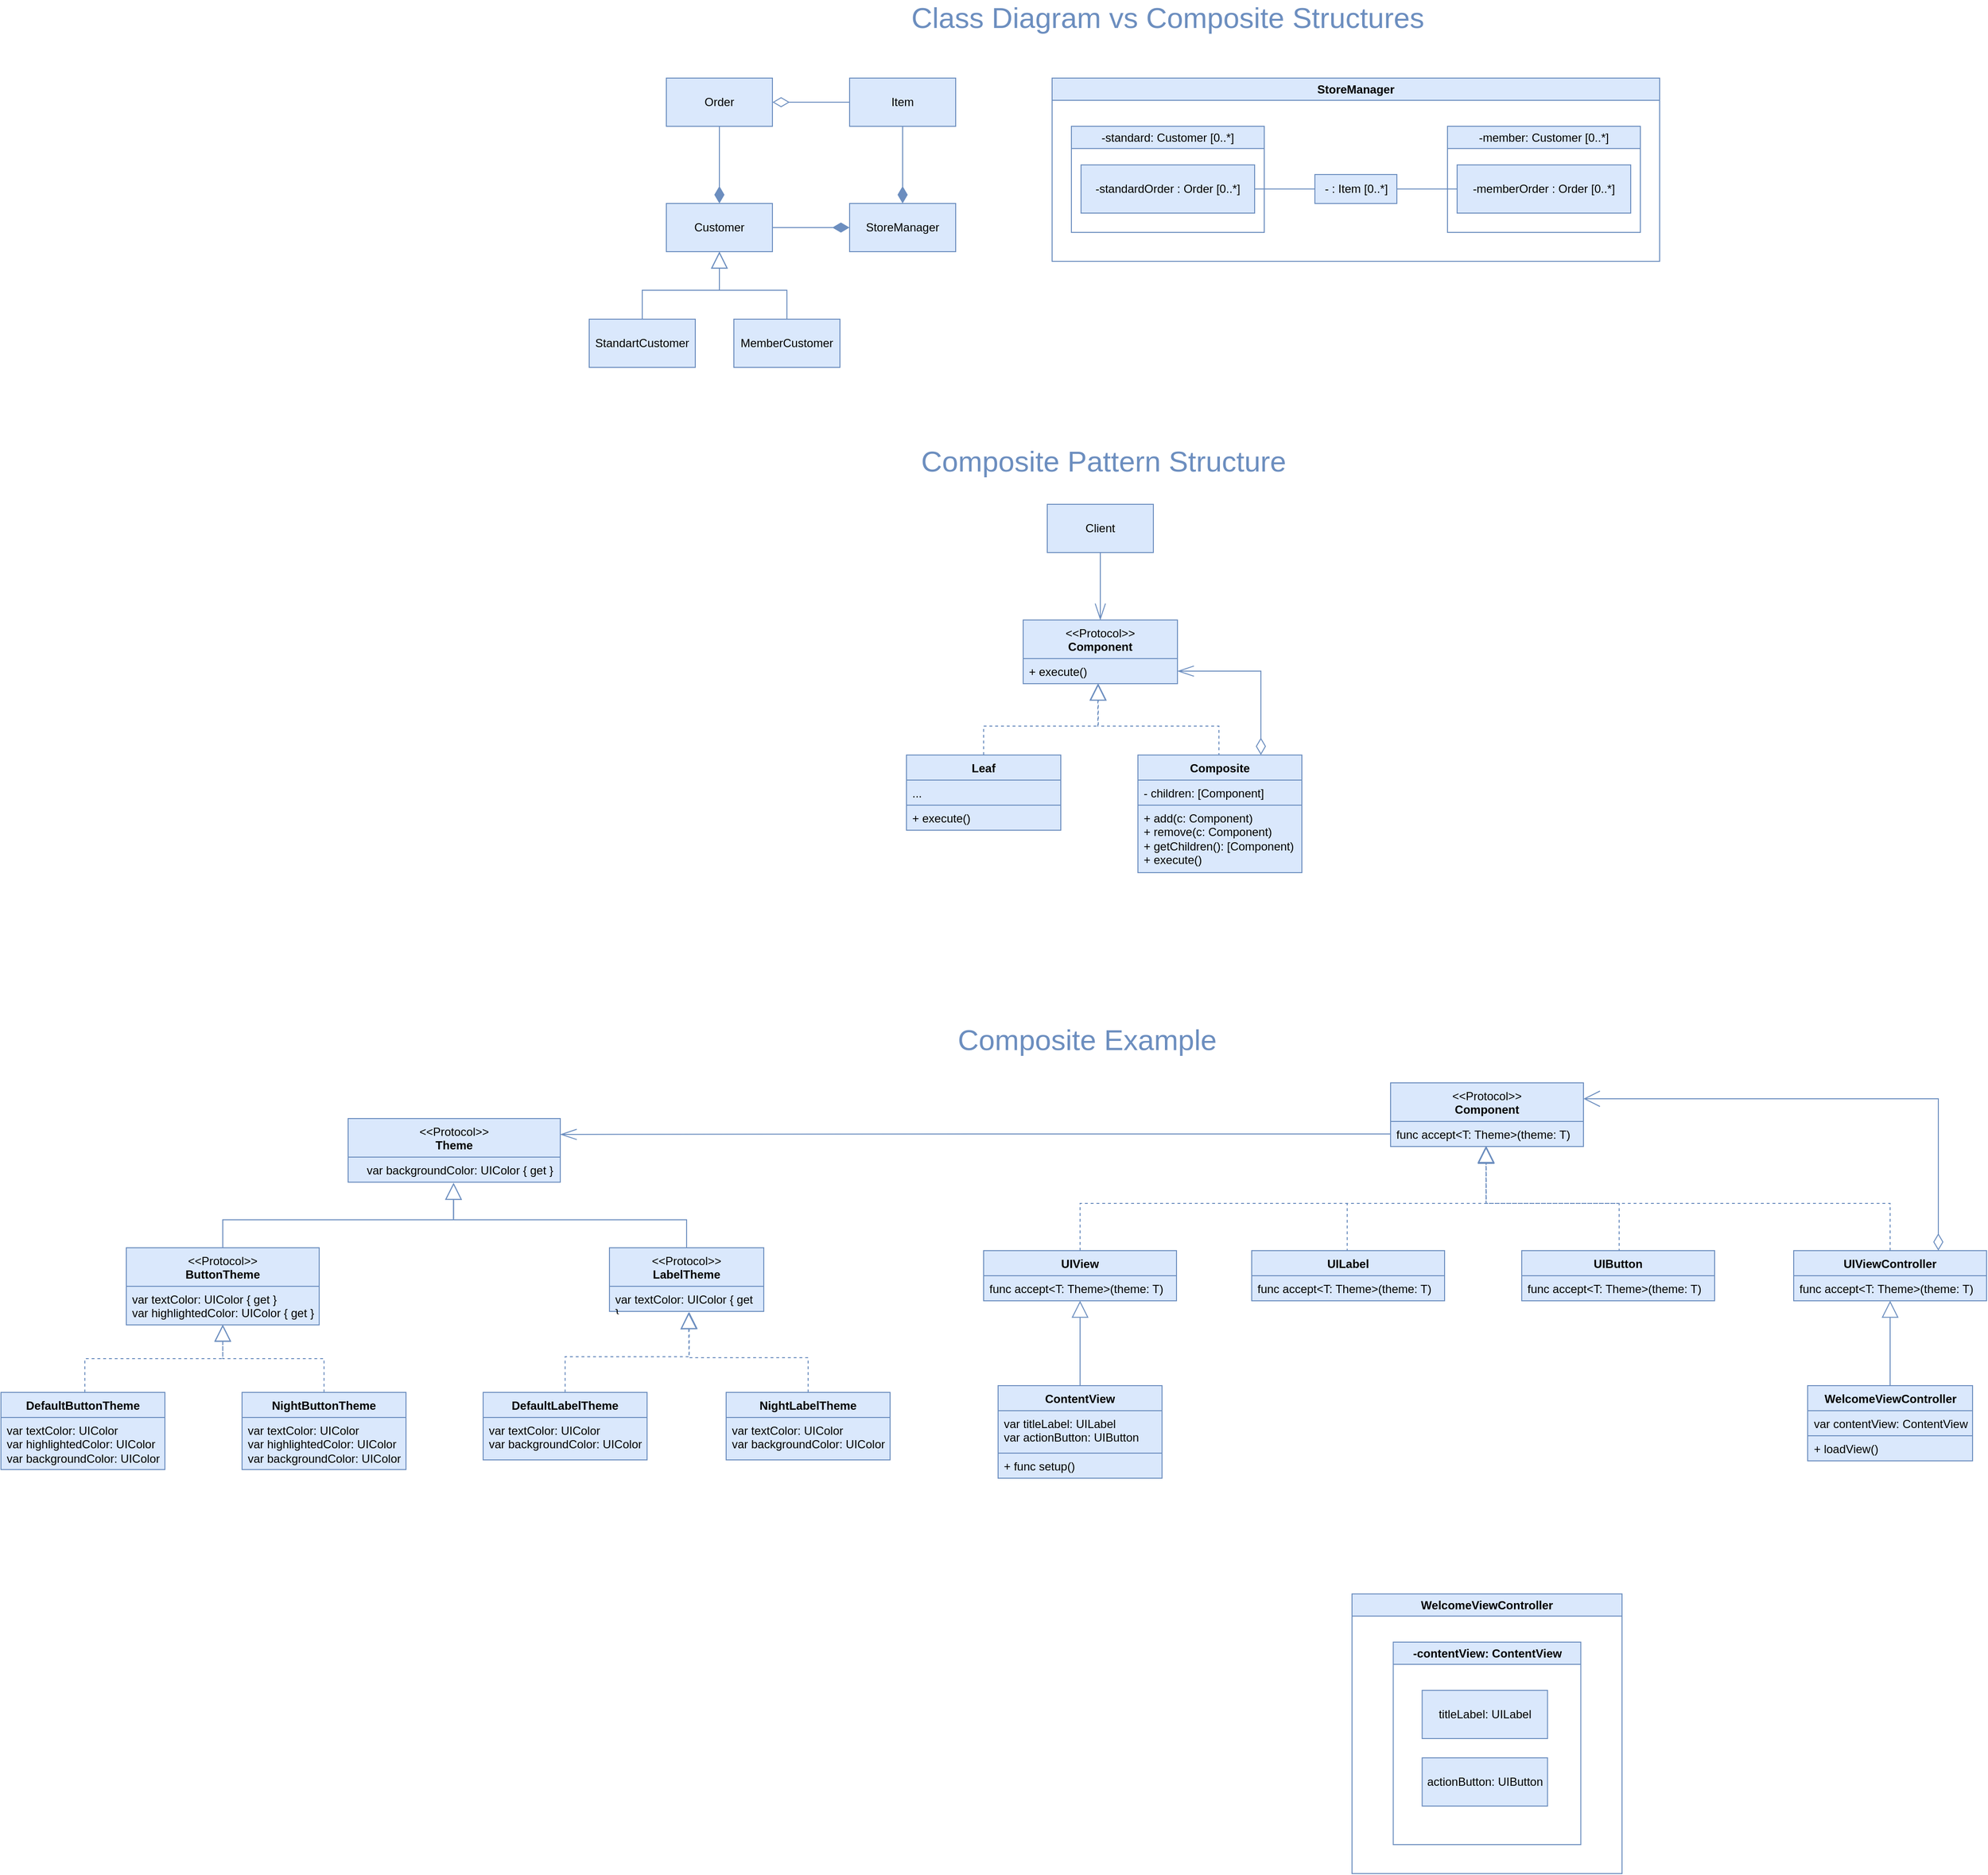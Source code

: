 <mxfile version="21.1.5" type="google">
  <diagram id="C5RBs43oDa-KdzZeNtuy" name="Page-1">
    <mxGraphModel grid="1" page="1" gridSize="10" guides="1" tooltips="1" connect="1" arrows="1" fold="1" pageScale="1" pageWidth="827" pageHeight="1169" math="0" shadow="0">
      <root>
        <mxCell id="WIyWlLk6GJQsqaUBKTNV-0" />
        <mxCell id="WIyWlLk6GJQsqaUBKTNV-1" parent="WIyWlLk6GJQsqaUBKTNV-0" />
        <mxCell id="qMRaLrNa-dL105C4I90B-3" style="edgeStyle=orthogonalEdgeStyle;rounded=0;orthogonalLoop=1;jettySize=auto;html=1;exitX=1;exitY=0.5;exitDx=0;exitDy=0;entryX=0;entryY=0.5;entryDx=0;entryDy=0;startArrow=diamondThin;startFill=0;endArrow=none;endFill=0;startSize=15;fillColor=#dae8fc;strokeColor=#6c8ebf;" edge="1" parent="WIyWlLk6GJQsqaUBKTNV-1" source="qMRaLrNa-dL105C4I90B-0" target="qMRaLrNa-dL105C4I90B-1">
          <mxGeometry relative="1" as="geometry" />
        </mxCell>
        <mxCell id="qMRaLrNa-dL105C4I90B-0" value="Order" style="html=1;whiteSpace=wrap;fillColor=#dae8fc;strokeColor=#6c8ebf;" vertex="1" parent="WIyWlLk6GJQsqaUBKTNV-1">
          <mxGeometry x="-680" y="128" width="110" height="50" as="geometry" />
        </mxCell>
        <mxCell id="qMRaLrNa-dL105C4I90B-1" value="Item" style="html=1;whiteSpace=wrap;fillColor=#dae8fc;strokeColor=#6c8ebf;" vertex="1" parent="WIyWlLk6GJQsqaUBKTNV-1">
          <mxGeometry x="-490" y="128" width="110" height="50" as="geometry" />
        </mxCell>
        <mxCell id="qMRaLrNa-dL105C4I90B-5" style="edgeStyle=orthogonalEdgeStyle;rounded=0;orthogonalLoop=1;jettySize=auto;html=1;exitX=0.5;exitY=0;exitDx=0;exitDy=0;entryX=0.5;entryY=1;entryDx=0;entryDy=0;endArrow=none;endFill=0;startArrow=diamondThin;startFill=1;startSize=15;fillColor=#dae8fc;strokeColor=#6c8ebf;" edge="1" parent="WIyWlLk6GJQsqaUBKTNV-1" source="qMRaLrNa-dL105C4I90B-4" target="qMRaLrNa-dL105C4I90B-0">
          <mxGeometry relative="1" as="geometry" />
        </mxCell>
        <mxCell id="qMRaLrNa-dL105C4I90B-4" value="Customer" style="html=1;whiteSpace=wrap;fillColor=#dae8fc;strokeColor=#6c8ebf;" vertex="1" parent="WIyWlLk6GJQsqaUBKTNV-1">
          <mxGeometry x="-680" y="258" width="110" height="50" as="geometry" />
        </mxCell>
        <mxCell id="qMRaLrNa-dL105C4I90B-8" style="edgeStyle=orthogonalEdgeStyle;rounded=0;orthogonalLoop=1;jettySize=auto;html=1;exitX=0.5;exitY=0;exitDx=0;exitDy=0;entryX=0.5;entryY=1;entryDx=0;entryDy=0;startArrow=diamondThin;startFill=1;endArrow=none;endFill=0;startSize=15;fillColor=#dae8fc;strokeColor=#6c8ebf;" edge="1" parent="WIyWlLk6GJQsqaUBKTNV-1" source="qMRaLrNa-dL105C4I90B-7" target="qMRaLrNa-dL105C4I90B-1">
          <mxGeometry relative="1" as="geometry" />
        </mxCell>
        <mxCell id="qMRaLrNa-dL105C4I90B-9" style="edgeStyle=orthogonalEdgeStyle;rounded=0;orthogonalLoop=1;jettySize=auto;html=1;exitX=0;exitY=0.5;exitDx=0;exitDy=0;entryX=1;entryY=0.5;entryDx=0;entryDy=0;startArrow=diamondThin;startFill=1;endArrow=none;endFill=0;startSize=15;fillColor=#dae8fc;strokeColor=#6c8ebf;" edge="1" parent="WIyWlLk6GJQsqaUBKTNV-1" source="qMRaLrNa-dL105C4I90B-7" target="qMRaLrNa-dL105C4I90B-4">
          <mxGeometry relative="1" as="geometry" />
        </mxCell>
        <mxCell id="qMRaLrNa-dL105C4I90B-7" value="StoreManager" style="html=1;whiteSpace=wrap;fillColor=#dae8fc;strokeColor=#6c8ebf;" vertex="1" parent="WIyWlLk6GJQsqaUBKTNV-1">
          <mxGeometry x="-490" y="258" width="110" height="50" as="geometry" />
        </mxCell>
        <mxCell id="qMRaLrNa-dL105C4I90B-12" style="edgeStyle=orthogonalEdgeStyle;rounded=0;orthogonalLoop=1;jettySize=auto;html=1;exitX=0.5;exitY=0;exitDx=0;exitDy=0;entryX=0.5;entryY=1;entryDx=0;entryDy=0;endSize=15;endArrow=block;endFill=0;fillColor=#dae8fc;strokeColor=#6c8ebf;" edge="1" parent="WIyWlLk6GJQsqaUBKTNV-1" source="qMRaLrNa-dL105C4I90B-10" target="qMRaLrNa-dL105C4I90B-4">
          <mxGeometry relative="1" as="geometry" />
        </mxCell>
        <mxCell id="qMRaLrNa-dL105C4I90B-10" value="StandartCustomer" style="html=1;whiteSpace=wrap;fillColor=#dae8fc;strokeColor=#6c8ebf;" vertex="1" parent="WIyWlLk6GJQsqaUBKTNV-1">
          <mxGeometry x="-760" y="378" width="110" height="50" as="geometry" />
        </mxCell>
        <mxCell id="qMRaLrNa-dL105C4I90B-13" style="edgeStyle=orthogonalEdgeStyle;rounded=0;orthogonalLoop=1;jettySize=auto;html=1;exitX=0.5;exitY=0;exitDx=0;exitDy=0;entryX=0.5;entryY=1;entryDx=0;entryDy=0;endSize=15;endArrow=block;endFill=0;fillColor=#dae8fc;strokeColor=#6c8ebf;" edge="1" parent="WIyWlLk6GJQsqaUBKTNV-1" source="qMRaLrNa-dL105C4I90B-11" target="qMRaLrNa-dL105C4I90B-4">
          <mxGeometry relative="1" as="geometry">
            <mxPoint x="-590" y="338" as="targetPoint" />
          </mxGeometry>
        </mxCell>
        <mxCell id="qMRaLrNa-dL105C4I90B-11" value="MemberCustomer" style="html=1;whiteSpace=wrap;fillColor=#dae8fc;strokeColor=#6c8ebf;" vertex="1" parent="WIyWlLk6GJQsqaUBKTNV-1">
          <mxGeometry x="-610" y="378" width="110" height="50" as="geometry" />
        </mxCell>
        <mxCell id="qMRaLrNa-dL105C4I90B-22" value="StoreManager" style="swimlane;whiteSpace=wrap;html=1;fillColor=#dae8fc;strokeColor=#6c8ebf;" vertex="1" parent="WIyWlLk6GJQsqaUBKTNV-1">
          <mxGeometry x="-280" y="128" width="630" height="190" as="geometry" />
        </mxCell>
        <mxCell id="qMRaLrNa-dL105C4I90B-31" value="&lt;span style=&quot;font-weight: normal;&quot;&gt;-standard: Customer [0..*]&lt;/span&gt;" style="swimlane;whiteSpace=wrap;html=1;container=0;fillColor=#dae8fc;strokeColor=#6c8ebf;" vertex="1" parent="qMRaLrNa-dL105C4I90B-22">
          <mxGeometry x="20" y="50" width="200" height="110" as="geometry" />
        </mxCell>
        <mxCell id="qMRaLrNa-dL105C4I90B-32" value="-standardOrder : Order [0..*]" style="html=1;whiteSpace=wrap;fillColor=#dae8fc;strokeColor=#6c8ebf;" vertex="1" parent="qMRaLrNa-dL105C4I90B-31">
          <mxGeometry x="10" y="40" width="180" height="50" as="geometry" />
        </mxCell>
        <mxCell id="qMRaLrNa-dL105C4I90B-33" value="&lt;span style=&quot;font-weight: normal;&quot;&gt;-member: Customer [0..*]&lt;/span&gt;" style="swimlane;whiteSpace=wrap;html=1;container=0;fillColor=#dae8fc;strokeColor=#6c8ebf;" vertex="1" parent="qMRaLrNa-dL105C4I90B-22">
          <mxGeometry x="410" y="50" width="200" height="110" as="geometry" />
        </mxCell>
        <mxCell id="qMRaLrNa-dL105C4I90B-34" value="-memberOrder : Order [0..*]" style="html=1;whiteSpace=wrap;fillColor=#dae8fc;strokeColor=#6c8ebf;" vertex="1" parent="qMRaLrNa-dL105C4I90B-33">
          <mxGeometry x="10" y="40" width="180" height="50" as="geometry" />
        </mxCell>
        <mxCell id="qMRaLrNa-dL105C4I90B-35" value="- : Item [0..*]" style="html=1;whiteSpace=wrap;fillColor=#dae8fc;strokeColor=#6c8ebf;" vertex="1" parent="qMRaLrNa-dL105C4I90B-22">
          <mxGeometry x="272.5" y="100" width="85" height="30" as="geometry" />
        </mxCell>
        <mxCell id="qMRaLrNa-dL105C4I90B-36" style="edgeStyle=orthogonalEdgeStyle;rounded=0;orthogonalLoop=1;jettySize=auto;html=1;exitX=1;exitY=0.5;exitDx=0;exitDy=0;entryX=0;entryY=0.5;entryDx=0;entryDy=0;endArrow=none;endFill=0;fillColor=#dae8fc;strokeColor=#6c8ebf;" edge="1" parent="qMRaLrNa-dL105C4I90B-22" source="qMRaLrNa-dL105C4I90B-32" target="qMRaLrNa-dL105C4I90B-35">
          <mxGeometry relative="1" as="geometry" />
        </mxCell>
        <mxCell id="qMRaLrNa-dL105C4I90B-37" style="edgeStyle=orthogonalEdgeStyle;rounded=0;orthogonalLoop=1;jettySize=auto;html=1;exitX=0;exitY=0.5;exitDx=0;exitDy=0;entryX=1;entryY=0.5;entryDx=0;entryDy=0;endArrow=none;endFill=0;fillColor=#dae8fc;strokeColor=#6c8ebf;" edge="1" parent="qMRaLrNa-dL105C4I90B-22" source="qMRaLrNa-dL105C4I90B-34" target="qMRaLrNa-dL105C4I90B-35">
          <mxGeometry relative="1" as="geometry" />
        </mxCell>
        <mxCell id="qMRaLrNa-dL105C4I90B-39" value="&lt;span style=&quot;font-weight: normal;&quot;&gt;&amp;lt;&amp;lt;Protocol&amp;gt;&amp;gt;&lt;/span&gt;&lt;br&gt;Component" style="swimlane;fontStyle=1;align=center;verticalAlign=top;childLayout=stackLayout;horizontal=1;startSize=40;horizontalStack=0;resizeParent=1;resizeParentMax=0;resizeLast=0;collapsible=1;marginBottom=0;whiteSpace=wrap;html=1;fillColor=#dae8fc;strokeColor=#6c8ebf;" vertex="1" parent="WIyWlLk6GJQsqaUBKTNV-1">
          <mxGeometry x="71" y="1170" width="200" height="66" as="geometry" />
        </mxCell>
        <mxCell id="qMRaLrNa-dL105C4I90B-40" value="func accept&amp;lt;T: Theme&amp;gt;(theme: T)" style="text;strokeColor=#6c8ebf;fillColor=#dae8fc;align=left;verticalAlign=top;spacingLeft=4;spacingRight=4;overflow=hidden;rotatable=0;points=[[0,0.5],[1,0.5]];portConstraint=eastwest;whiteSpace=wrap;html=1;" vertex="1" parent="qMRaLrNa-dL105C4I90B-39">
          <mxGeometry y="40" width="200" height="26" as="geometry" />
        </mxCell>
        <mxCell id="qMRaLrNa-dL105C4I90B-46" style="edgeStyle=orthogonalEdgeStyle;rounded=0;orthogonalLoop=1;jettySize=auto;html=1;exitX=0.5;exitY=0;exitDx=0;exitDy=0;entryX=0.495;entryY=0.977;entryDx=0;entryDy=0;entryPerimeter=0;dashed=1;endArrow=block;endFill=0;endSize=15;fillColor=#dae8fc;strokeColor=#6c8ebf;" edge="1" parent="WIyWlLk6GJQsqaUBKTNV-1" source="qMRaLrNa-dL105C4I90B-95" target="qMRaLrNa-dL105C4I90B-40">
          <mxGeometry relative="1" as="geometry">
            <mxPoint x="171" y="1260" as="targetPoint" />
            <mxPoint x="497" y="1330" as="sourcePoint" />
          </mxGeometry>
        </mxCell>
        <mxCell id="qMRaLrNa-dL105C4I90B-45" style="edgeStyle=orthogonalEdgeStyle;rounded=0;orthogonalLoop=1;jettySize=auto;html=1;exitX=0.5;exitY=0;exitDx=0;exitDy=0;entryX=0.495;entryY=0.977;entryDx=0;entryDy=0;entryPerimeter=0;dashed=1;endArrow=block;endFill=0;endSize=15;fillColor=#dae8fc;strokeColor=#6c8ebf;" edge="1" parent="WIyWlLk6GJQsqaUBKTNV-1" source="qMRaLrNa-dL105C4I90B-89" target="qMRaLrNa-dL105C4I90B-40">
          <mxGeometry relative="1" as="geometry">
            <mxPoint x="-56" y="1328.0" as="sourcePoint" />
          </mxGeometry>
        </mxCell>
        <mxCell id="qMRaLrNa-dL105C4I90B-49" value="&lt;span style=&quot;font-weight: normal;&quot;&gt;&amp;lt;&amp;lt;Protocol&amp;gt;&amp;gt;&lt;/span&gt;&lt;br&gt;Theme" style="swimlane;fontStyle=1;align=center;verticalAlign=top;childLayout=stackLayout;horizontal=1;startSize=40;horizontalStack=0;resizeParent=1;resizeParentMax=0;resizeLast=0;collapsible=1;marginBottom=0;whiteSpace=wrap;html=1;fillColor=#dae8fc;strokeColor=#6c8ebf;" vertex="1" parent="WIyWlLk6GJQsqaUBKTNV-1">
          <mxGeometry x="-1010" y="1207" width="220" height="66" as="geometry" />
        </mxCell>
        <mxCell id="qMRaLrNa-dL105C4I90B-50" value="&lt;div&gt;&amp;nbsp; &amp;nbsp; var backgroundColor: UIColor { get }&lt;/div&gt;" style="text;strokeColor=#6c8ebf;fillColor=#dae8fc;align=left;verticalAlign=top;spacingLeft=4;spacingRight=4;overflow=hidden;rotatable=0;points=[[0,0.5],[1,0.5]];portConstraint=eastwest;whiteSpace=wrap;html=1;" vertex="1" parent="qMRaLrNa-dL105C4I90B-49">
          <mxGeometry y="40" width="220" height="26" as="geometry" />
        </mxCell>
        <mxCell id="qMRaLrNa-dL105C4I90B-55" style="edgeStyle=orthogonalEdgeStyle;rounded=0;orthogonalLoop=1;jettySize=auto;html=1;exitX=0.5;exitY=0;exitDx=0;exitDy=0;entryX=0.497;entryY=1.027;entryDx=0;entryDy=0;entryPerimeter=0;endArrow=block;endFill=0;endSize=15;fillColor=#dae8fc;strokeColor=#6c8ebf;" edge="1" parent="WIyWlLk6GJQsqaUBKTNV-1" source="qMRaLrNa-dL105C4I90B-51" target="qMRaLrNa-dL105C4I90B-50">
          <mxGeometry relative="1" as="geometry">
            <mxPoint x="-953" y="1287" as="targetPoint" />
          </mxGeometry>
        </mxCell>
        <mxCell id="qMRaLrNa-dL105C4I90B-51" value="&lt;span style=&quot;font-weight: normal;&quot;&gt;&amp;lt;&amp;lt;Protocol&amp;gt;&amp;gt;&lt;/span&gt;&lt;br&gt;ButtonTheme" style="swimlane;fontStyle=1;align=center;verticalAlign=top;childLayout=stackLayout;horizontal=1;startSize=40;horizontalStack=0;resizeParent=1;resizeParentMax=0;resizeLast=0;collapsible=1;marginBottom=0;whiteSpace=wrap;html=1;fillColor=#dae8fc;strokeColor=#6c8ebf;" vertex="1" parent="WIyWlLk6GJQsqaUBKTNV-1">
          <mxGeometry x="-1240" y="1341" width="200" height="80" as="geometry" />
        </mxCell>
        <mxCell id="qMRaLrNa-dL105C4I90B-52" value="&lt;div&gt;var textColor: UIColor { get }&lt;/div&gt;&lt;div&gt;var highlightedColor: UIColor { get }&lt;br&gt;&lt;/div&gt;" style="text;strokeColor=#6c8ebf;fillColor=#dae8fc;align=left;verticalAlign=top;spacingLeft=4;spacingRight=4;overflow=hidden;rotatable=0;points=[[0,0.5],[1,0.5]];portConstraint=eastwest;whiteSpace=wrap;html=1;" vertex="1" parent="qMRaLrNa-dL105C4I90B-51">
          <mxGeometry y="40" width="200" height="40" as="geometry" />
        </mxCell>
        <mxCell id="qMRaLrNa-dL105C4I90B-56" style="edgeStyle=orthogonalEdgeStyle;rounded=0;orthogonalLoop=1;jettySize=auto;html=1;exitX=0.5;exitY=0;exitDx=0;exitDy=0;entryX=0.497;entryY=1.027;entryDx=0;entryDy=0;entryPerimeter=0;endArrow=block;endFill=0;endSize=15;fillColor=#dae8fc;strokeColor=#6c8ebf;" edge="1" parent="WIyWlLk6GJQsqaUBKTNV-1" source="qMRaLrNa-dL105C4I90B-53" target="qMRaLrNa-dL105C4I90B-50">
          <mxGeometry relative="1" as="geometry">
            <mxPoint x="-890" y="1307" as="targetPoint" />
          </mxGeometry>
        </mxCell>
        <mxCell id="qMRaLrNa-dL105C4I90B-53" value="&lt;span style=&quot;font-weight: normal;&quot;&gt;&amp;lt;&amp;lt;Protocol&amp;gt;&amp;gt;&lt;/span&gt;&lt;br&gt;LabelTheme" style="swimlane;fontStyle=1;align=center;verticalAlign=top;childLayout=stackLayout;horizontal=1;startSize=40;horizontalStack=0;resizeParent=1;resizeParentMax=0;resizeLast=0;collapsible=1;marginBottom=0;whiteSpace=wrap;html=1;fillColor=#dae8fc;strokeColor=#6c8ebf;" vertex="1" parent="WIyWlLk6GJQsqaUBKTNV-1">
          <mxGeometry x="-739" y="1341" width="160" height="66" as="geometry" />
        </mxCell>
        <mxCell id="qMRaLrNa-dL105C4I90B-54" value="&lt;div&gt;var textColor: UIColor { get }&lt;/div&gt;" style="text;strokeColor=#6c8ebf;fillColor=#dae8fc;align=left;verticalAlign=top;spacingLeft=4;spacingRight=4;overflow=hidden;rotatable=0;points=[[0,0.5],[1,0.5]];portConstraint=eastwest;whiteSpace=wrap;html=1;" vertex="1" parent="qMRaLrNa-dL105C4I90B-53">
          <mxGeometry y="40" width="160" height="26" as="geometry" />
        </mxCell>
        <mxCell id="qMRaLrNa-dL105C4I90B-66" style="edgeStyle=orthogonalEdgeStyle;rounded=0;orthogonalLoop=1;jettySize=auto;html=1;exitX=0.5;exitY=0;exitDx=0;exitDy=0;entryX=0.49;entryY=0.991;entryDx=0;entryDy=0;entryPerimeter=0;dashed=1;endArrow=block;endFill=0;startSize=15;endSize=15;fillColor=#dae8fc;strokeColor=#6c8ebf;" edge="1" parent="WIyWlLk6GJQsqaUBKTNV-1">
          <mxGeometry relative="1" as="geometry">
            <mxPoint x="-1283" y="1491" as="sourcePoint" />
            <mxPoint x="-1140" y="1420.64" as="targetPoint" />
            <Array as="points">
              <mxPoint x="-1283" y="1456" />
              <mxPoint x="-1140" y="1456" />
            </Array>
          </mxGeometry>
        </mxCell>
        <mxCell id="qMRaLrNa-dL105C4I90B-57" value="DefaultButtonTheme" style="swimlane;fontStyle=1;align=center;verticalAlign=top;childLayout=stackLayout;horizontal=1;startSize=26;horizontalStack=0;resizeParent=1;resizeParentMax=0;resizeLast=0;collapsible=1;marginBottom=0;whiteSpace=wrap;html=1;fillColor=#dae8fc;strokeColor=#6c8ebf;" vertex="1" parent="WIyWlLk6GJQsqaUBKTNV-1">
          <mxGeometry x="-1370" y="1491" width="170" height="80" as="geometry" />
        </mxCell>
        <mxCell id="qMRaLrNa-dL105C4I90B-58" value="&lt;div&gt;var textColor: UIColor&lt;/div&gt;&lt;div&gt;var highlightedColor: UIColor&lt;br&gt;&lt;/div&gt;&lt;div&gt;var backgroundColor: UIColor&lt;br&gt;&lt;/div&gt;" style="text;strokeColor=#6c8ebf;fillColor=#dae8fc;align=left;verticalAlign=top;spacingLeft=4;spacingRight=4;overflow=hidden;rotatable=0;points=[[0,0.5],[1,0.5]];portConstraint=eastwest;whiteSpace=wrap;html=1;" vertex="1" parent="qMRaLrNa-dL105C4I90B-57">
          <mxGeometry y="26" width="170" height="54" as="geometry" />
        </mxCell>
        <mxCell id="qMRaLrNa-dL105C4I90B-67" style="edgeStyle=orthogonalEdgeStyle;rounded=0;orthogonalLoop=1;jettySize=auto;html=1;exitX=0.5;exitY=0;exitDx=0;exitDy=0;dashed=1;endArrow=block;endFill=0;startSize=15;endSize=15;fillColor=#dae8fc;strokeColor=#6c8ebf;" edge="1" parent="WIyWlLk6GJQsqaUBKTNV-1" source="qMRaLrNa-dL105C4I90B-59">
          <mxGeometry relative="1" as="geometry">
            <mxPoint x="-1140" y="1421" as="targetPoint" />
            <Array as="points">
              <mxPoint x="-1035" y="1456" />
              <mxPoint x="-1140" y="1456" />
            </Array>
          </mxGeometry>
        </mxCell>
        <mxCell id="qMRaLrNa-dL105C4I90B-59" value="NightButtonTheme" style="swimlane;fontStyle=1;align=center;verticalAlign=top;childLayout=stackLayout;horizontal=1;startSize=26;horizontalStack=0;resizeParent=1;resizeParentMax=0;resizeLast=0;collapsible=1;marginBottom=0;whiteSpace=wrap;html=1;fillColor=#dae8fc;strokeColor=#6c8ebf;" vertex="1" parent="WIyWlLk6GJQsqaUBKTNV-1">
          <mxGeometry x="-1120" y="1491" width="170" height="80" as="geometry" />
        </mxCell>
        <mxCell id="qMRaLrNa-dL105C4I90B-60" value="&lt;div&gt;var textColor: UIColor&lt;/div&gt;&lt;div&gt;var highlightedColor: UIColor&lt;br&gt;&lt;/div&gt;&lt;div&gt;var backgroundColor: UIColor&lt;br&gt;&lt;/div&gt;" style="text;strokeColor=#6c8ebf;fillColor=#dae8fc;align=left;verticalAlign=top;spacingLeft=4;spacingRight=4;overflow=hidden;rotatable=0;points=[[0,0.5],[1,0.5]];portConstraint=eastwest;whiteSpace=wrap;html=1;" vertex="1" parent="qMRaLrNa-dL105C4I90B-59">
          <mxGeometry y="26" width="170" height="54" as="geometry" />
        </mxCell>
        <mxCell id="qMRaLrNa-dL105C4I90B-68" style="edgeStyle=orthogonalEdgeStyle;rounded=0;orthogonalLoop=1;jettySize=auto;html=1;exitX=0.5;exitY=0;exitDx=0;exitDy=0;entryX=0.517;entryY=1.022;entryDx=0;entryDy=0;entryPerimeter=0;dashed=1;endArrow=block;endFill=0;startSize=15;endSize=15;fillColor=#dae8fc;strokeColor=#6c8ebf;" edge="1" parent="WIyWlLk6GJQsqaUBKTNV-1" source="qMRaLrNa-dL105C4I90B-61" target="qMRaLrNa-dL105C4I90B-54">
          <mxGeometry relative="1" as="geometry" />
        </mxCell>
        <mxCell id="qMRaLrNa-dL105C4I90B-61" value="DefaultLabelTheme" style="swimlane;fontStyle=1;align=center;verticalAlign=top;childLayout=stackLayout;horizontal=1;startSize=26;horizontalStack=0;resizeParent=1;resizeParentMax=0;resizeLast=0;collapsible=1;marginBottom=0;whiteSpace=wrap;html=1;fillColor=#dae8fc;strokeColor=#6c8ebf;" vertex="1" parent="WIyWlLk6GJQsqaUBKTNV-1">
          <mxGeometry x="-870" y="1491" width="170" height="70" as="geometry" />
        </mxCell>
        <mxCell id="qMRaLrNa-dL105C4I90B-62" value="&lt;div&gt;var textColor: UIColor&lt;/div&gt;&lt;div&gt;var backgroundColor: UIColor&lt;br&gt;&lt;/div&gt;" style="text;strokeColor=#6c8ebf;fillColor=#dae8fc;align=left;verticalAlign=top;spacingLeft=4;spacingRight=4;overflow=hidden;rotatable=0;points=[[0,0.5],[1,0.5]];portConstraint=eastwest;whiteSpace=wrap;html=1;" vertex="1" parent="qMRaLrNa-dL105C4I90B-61">
          <mxGeometry y="26" width="170" height="44" as="geometry" />
        </mxCell>
        <mxCell id="qMRaLrNa-dL105C4I90B-69" style="edgeStyle=orthogonalEdgeStyle;rounded=0;orthogonalLoop=1;jettySize=auto;html=1;exitX=0.5;exitY=0;exitDx=0;exitDy=0;dashed=1;endArrow=block;endFill=0;startSize=15;endSize=15;fillColor=#dae8fc;strokeColor=#6c8ebf;" edge="1" parent="WIyWlLk6GJQsqaUBKTNV-1" source="qMRaLrNa-dL105C4I90B-63">
          <mxGeometry relative="1" as="geometry">
            <mxPoint x="-657" y="1408" as="targetPoint" />
          </mxGeometry>
        </mxCell>
        <mxCell id="qMRaLrNa-dL105C4I90B-63" value="NightLabelTheme" style="swimlane;fontStyle=1;align=center;verticalAlign=top;childLayout=stackLayout;horizontal=1;startSize=26;horizontalStack=0;resizeParent=1;resizeParentMax=0;resizeLast=0;collapsible=1;marginBottom=0;whiteSpace=wrap;html=1;fillColor=#dae8fc;strokeColor=#6c8ebf;" vertex="1" parent="WIyWlLk6GJQsqaUBKTNV-1">
          <mxGeometry x="-618" y="1491" width="170" height="70" as="geometry" />
        </mxCell>
        <mxCell id="qMRaLrNa-dL105C4I90B-64" value="&lt;div&gt;var textColor: UIColor&lt;/div&gt;&lt;div&gt;var backgroundColor: UIColor&lt;br&gt;&lt;/div&gt;" style="text;strokeColor=#6c8ebf;fillColor=#dae8fc;align=left;verticalAlign=top;spacingLeft=4;spacingRight=4;overflow=hidden;rotatable=0;points=[[0,0.5],[1,0.5]];portConstraint=eastwest;whiteSpace=wrap;html=1;" vertex="1" parent="qMRaLrNa-dL105C4I90B-63">
          <mxGeometry y="26" width="170" height="44" as="geometry" />
        </mxCell>
        <mxCell id="qMRaLrNa-dL105C4I90B-85" style="edgeStyle=orthogonalEdgeStyle;rounded=0;orthogonalLoop=1;jettySize=auto;html=1;exitX=0.5;exitY=1;exitDx=0;exitDy=0;endSize=15;endArrow=openThin;endFill=0;fillColor=#dae8fc;strokeColor=#6c8ebf;" edge="1" parent="WIyWlLk6GJQsqaUBKTNV-1" source="qMRaLrNa-dL105C4I90B-70" target="qMRaLrNa-dL105C4I90B-71">
          <mxGeometry relative="1" as="geometry" />
        </mxCell>
        <mxCell id="qMRaLrNa-dL105C4I90B-70" value="Client" style="html=1;whiteSpace=wrap;fillColor=#dae8fc;strokeColor=#6c8ebf;" vertex="1" parent="WIyWlLk6GJQsqaUBKTNV-1">
          <mxGeometry x="-285" y="570" width="110" height="50" as="geometry" />
        </mxCell>
        <mxCell id="qMRaLrNa-dL105C4I90B-71" value="&lt;span style=&quot;font-weight: normal;&quot;&gt;&amp;lt;&amp;lt;Protocol&amp;gt;&amp;gt;&lt;/span&gt;&lt;br&gt;Component" style="swimlane;fontStyle=1;align=center;verticalAlign=top;childLayout=stackLayout;horizontal=1;startSize=40;horizontalStack=0;resizeParent=1;resizeParentMax=0;resizeLast=0;collapsible=1;marginBottom=0;whiteSpace=wrap;html=1;fillColor=#dae8fc;strokeColor=#6c8ebf;" vertex="1" parent="WIyWlLk6GJQsqaUBKTNV-1">
          <mxGeometry x="-310" y="690" width="160" height="66" as="geometry" />
        </mxCell>
        <mxCell id="qMRaLrNa-dL105C4I90B-72" value="&lt;div&gt;+ execute()&lt;/div&gt;" style="text;strokeColor=#6c8ebf;fillColor=#dae8fc;align=left;verticalAlign=top;spacingLeft=4;spacingRight=4;overflow=hidden;rotatable=0;points=[[0,0.5],[1,0.5]];portConstraint=eastwest;whiteSpace=wrap;html=1;" vertex="1" parent="qMRaLrNa-dL105C4I90B-71">
          <mxGeometry y="40" width="160" height="26" as="geometry" />
        </mxCell>
        <mxCell id="qMRaLrNa-dL105C4I90B-82" style="edgeStyle=orthogonalEdgeStyle;rounded=0;orthogonalLoop=1;jettySize=auto;html=1;exitX=0.5;exitY=0;exitDx=0;exitDy=0;entryX=0.487;entryY=1;entryDx=0;entryDy=0;entryPerimeter=0;dashed=1;endArrow=block;endFill=0;endSize=15;fillColor=#dae8fc;strokeColor=#6c8ebf;" edge="1" parent="WIyWlLk6GJQsqaUBKTNV-1" source="qMRaLrNa-dL105C4I90B-73" target="qMRaLrNa-dL105C4I90B-72">
          <mxGeometry relative="1" as="geometry">
            <Array as="points">
              <mxPoint x="-351" y="800" />
              <mxPoint x="-232" y="800" />
            </Array>
          </mxGeometry>
        </mxCell>
        <mxCell id="qMRaLrNa-dL105C4I90B-73" value="Leaf" style="swimlane;fontStyle=1;align=center;verticalAlign=top;childLayout=stackLayout;horizontal=1;startSize=26;horizontalStack=0;resizeParent=1;resizeParentMax=0;resizeLast=0;collapsible=1;marginBottom=0;whiteSpace=wrap;html=1;fillColor=#dae8fc;strokeColor=#6c8ebf;" vertex="1" parent="WIyWlLk6GJQsqaUBKTNV-1">
          <mxGeometry x="-431" y="830" width="160" height="78" as="geometry" />
        </mxCell>
        <mxCell id="qMRaLrNa-dL105C4I90B-74" value="..." style="text;strokeColor=#6c8ebf;fillColor=#dae8fc;align=left;verticalAlign=top;spacingLeft=4;spacingRight=4;overflow=hidden;rotatable=0;points=[[0,0.5],[1,0.5]];portConstraint=eastwest;whiteSpace=wrap;html=1;" vertex="1" parent="qMRaLrNa-dL105C4I90B-73">
          <mxGeometry y="26" width="160" height="26" as="geometry" />
        </mxCell>
        <mxCell id="qMRaLrNa-dL105C4I90B-76" value="+ execute()" style="text;strokeColor=#6c8ebf;fillColor=#dae8fc;align=left;verticalAlign=top;spacingLeft=4;spacingRight=4;overflow=hidden;rotatable=0;points=[[0,0.5],[1,0.5]];portConstraint=eastwest;whiteSpace=wrap;html=1;" vertex="1" parent="qMRaLrNa-dL105C4I90B-73">
          <mxGeometry y="52" width="160" height="26" as="geometry" />
        </mxCell>
        <mxCell id="qMRaLrNa-dL105C4I90B-83" style="edgeStyle=orthogonalEdgeStyle;rounded=0;orthogonalLoop=1;jettySize=auto;html=1;exitX=0.5;exitY=0;exitDx=0;exitDy=0;entryX=0.484;entryY=1;entryDx=0;entryDy=0;entryPerimeter=0;dashed=1;endArrow=block;endFill=0;endSize=15;fillColor=#dae8fc;strokeColor=#6c8ebf;" edge="1" parent="WIyWlLk6GJQsqaUBKTNV-1" source="qMRaLrNa-dL105C4I90B-78" target="qMRaLrNa-dL105C4I90B-72">
          <mxGeometry relative="1" as="geometry">
            <mxPoint x="-232" y="760" as="targetPoint" />
            <mxPoint x="-107" y="823" as="sourcePoint" />
            <Array as="points">
              <mxPoint x="-107" y="830" />
              <mxPoint x="-107" y="800" />
              <mxPoint x="-233" y="800" />
            </Array>
          </mxGeometry>
        </mxCell>
        <mxCell id="qMRaLrNa-dL105C4I90B-78" value="Composite" style="swimlane;fontStyle=1;align=center;verticalAlign=top;childLayout=stackLayout;horizontal=1;startSize=26;horizontalStack=0;resizeParent=1;resizeParentMax=0;resizeLast=0;collapsible=1;marginBottom=0;whiteSpace=wrap;html=1;fillColor=#dae8fc;strokeColor=#6c8ebf;" vertex="1" parent="WIyWlLk6GJQsqaUBKTNV-1">
          <mxGeometry x="-191" y="830" width="170" height="122" as="geometry" />
        </mxCell>
        <mxCell id="qMRaLrNa-dL105C4I90B-79" value="- children: [Component]" style="text;strokeColor=#6c8ebf;fillColor=#dae8fc;align=left;verticalAlign=top;spacingLeft=4;spacingRight=4;overflow=hidden;rotatable=0;points=[[0,0.5],[1,0.5]];portConstraint=eastwest;whiteSpace=wrap;html=1;" vertex="1" parent="qMRaLrNa-dL105C4I90B-78">
          <mxGeometry y="26" width="170" height="26" as="geometry" />
        </mxCell>
        <mxCell id="qMRaLrNa-dL105C4I90B-81" value="+ add(c: Component)&lt;br&gt;+ remove(c: Component)&lt;br&gt;+ getChildren(): [Component)&lt;br&gt;+ execute()" style="text;strokeColor=#6c8ebf;fillColor=#dae8fc;align=left;verticalAlign=top;spacingLeft=4;spacingRight=4;overflow=hidden;rotatable=0;points=[[0,0.5],[1,0.5]];portConstraint=eastwest;whiteSpace=wrap;html=1;" vertex="1" parent="qMRaLrNa-dL105C4I90B-78">
          <mxGeometry y="52" width="170" height="70" as="geometry" />
        </mxCell>
        <mxCell id="qMRaLrNa-dL105C4I90B-84" style="edgeStyle=orthogonalEdgeStyle;rounded=0;orthogonalLoop=1;jettySize=auto;html=1;exitX=1;exitY=0.5;exitDx=0;exitDy=0;entryX=0.75;entryY=0;entryDx=0;entryDy=0;endSize=15;startSize=15;endArrow=diamondThin;endFill=0;startArrow=openThin;startFill=0;fillColor=#dae8fc;strokeColor=#6c8ebf;" edge="1" parent="WIyWlLk6GJQsqaUBKTNV-1" source="qMRaLrNa-dL105C4I90B-72" target="qMRaLrNa-dL105C4I90B-78">
          <mxGeometry relative="1" as="geometry" />
        </mxCell>
        <mxCell id="qMRaLrNa-dL105C4I90B-86" value="Composite Pattern Structure" style="text;html=1;strokeColor=none;fillColor=none;align=center;verticalAlign=middle;whiteSpace=wrap;rounded=0;fontSize=30;fontColor=#6C8EBF;" vertex="1" parent="WIyWlLk6GJQsqaUBKTNV-1">
          <mxGeometry x="-453" y="510" width="453" height="30" as="geometry" />
        </mxCell>
        <mxCell id="qMRaLrNa-dL105C4I90B-89" value="UIView" style="swimlane;fontStyle=1;align=center;verticalAlign=top;childLayout=stackLayout;horizontal=1;startSize=26;horizontalStack=0;resizeParent=1;resizeParentMax=0;resizeLast=0;collapsible=1;marginBottom=0;whiteSpace=wrap;html=1;fillColor=#dae8fc;strokeColor=#6c8ebf;" vertex="1" parent="WIyWlLk6GJQsqaUBKTNV-1">
          <mxGeometry x="-351" y="1344" width="200" height="52" as="geometry" />
        </mxCell>
        <mxCell id="qMRaLrNa-dL105C4I90B-90" value="func accept&amp;lt;T: Theme&amp;gt;(theme: T)" style="text;strokeColor=#6c8ebf;fillColor=#dae8fc;align=left;verticalAlign=top;spacingLeft=4;spacingRight=4;overflow=hidden;rotatable=0;points=[[0,0.5],[1,0.5]];portConstraint=eastwest;whiteSpace=wrap;html=1;" vertex="1" parent="qMRaLrNa-dL105C4I90B-89">
          <mxGeometry y="26" width="200" height="26" as="geometry" />
        </mxCell>
        <mxCell id="qMRaLrNa-dL105C4I90B-97" style="edgeStyle=orthogonalEdgeStyle;rounded=0;orthogonalLoop=1;jettySize=auto;html=1;exitX=0.5;exitY=0;exitDx=0;exitDy=0;entryX=0.495;entryY=1.016;entryDx=0;entryDy=0;entryPerimeter=0;fillColor=#dae8fc;strokeColor=#6c8ebf;dashed=1;endSize=15;endArrow=block;endFill=0;" edge="1" parent="WIyWlLk6GJQsqaUBKTNV-1" target="qMRaLrNa-dL105C4I90B-40">
          <mxGeometry relative="1" as="geometry">
            <mxPoint x="170" y="1237" as="targetPoint" />
            <mxPoint x="26" y="1345" as="sourcePoint" />
            <Array as="points">
              <mxPoint x="26" y="1295" />
              <mxPoint x="170" y="1295" />
            </Array>
          </mxGeometry>
        </mxCell>
        <mxCell id="qMRaLrNa-dL105C4I90B-91" value="UILabel" style="swimlane;fontStyle=1;align=center;verticalAlign=top;childLayout=stackLayout;horizontal=1;startSize=26;horizontalStack=0;resizeParent=1;resizeParentMax=0;resizeLast=0;collapsible=1;marginBottom=0;whiteSpace=wrap;html=1;fillColor=#dae8fc;strokeColor=#6c8ebf;" vertex="1" parent="WIyWlLk6GJQsqaUBKTNV-1">
          <mxGeometry x="-73" y="1344" width="200" height="52" as="geometry" />
        </mxCell>
        <mxCell id="qMRaLrNa-dL105C4I90B-92" value="func accept&amp;lt;T: Theme&amp;gt;(theme: T)" style="text;strokeColor=#6c8ebf;fillColor=#dae8fc;align=left;verticalAlign=top;spacingLeft=4;spacingRight=4;overflow=hidden;rotatable=0;points=[[0,0.5],[1,0.5]];portConstraint=eastwest;whiteSpace=wrap;html=1;" vertex="1" parent="qMRaLrNa-dL105C4I90B-91">
          <mxGeometry y="26" width="200" height="26" as="geometry" />
        </mxCell>
        <mxCell id="qMRaLrNa-dL105C4I90B-98" style="edgeStyle=orthogonalEdgeStyle;rounded=0;orthogonalLoop=1;jettySize=auto;html=1;exitX=0.5;exitY=0;exitDx=0;exitDy=0;entryX=0.496;entryY=0.989;entryDx=0;entryDy=0;entryPerimeter=0;fillColor=#dae8fc;strokeColor=#6c8ebf;dashed=1;endSize=15;endArrow=block;endFill=0;" edge="1" parent="WIyWlLk6GJQsqaUBKTNV-1" target="qMRaLrNa-dL105C4I90B-40">
          <mxGeometry relative="1" as="geometry">
            <mxPoint x="308" y="1345" as="sourcePoint" />
            <mxPoint x="170.8" y="1237.546" as="targetPoint" />
            <Array as="points">
              <mxPoint x="308" y="1295" />
              <mxPoint x="170" y="1295" />
            </Array>
          </mxGeometry>
        </mxCell>
        <mxCell id="qMRaLrNa-dL105C4I90B-93" value="UIButton" style="swimlane;fontStyle=1;align=center;verticalAlign=top;childLayout=stackLayout;horizontal=1;startSize=26;horizontalStack=0;resizeParent=1;resizeParentMax=0;resizeLast=0;collapsible=1;marginBottom=0;whiteSpace=wrap;html=1;fillColor=#dae8fc;strokeColor=#6c8ebf;" vertex="1" parent="WIyWlLk6GJQsqaUBKTNV-1">
          <mxGeometry x="207" y="1344" width="200" height="52" as="geometry" />
        </mxCell>
        <mxCell id="qMRaLrNa-dL105C4I90B-94" value="func accept&amp;lt;T: Theme&amp;gt;(theme: T)" style="text;strokeColor=#6c8ebf;fillColor=#dae8fc;align=left;verticalAlign=top;spacingLeft=4;spacingRight=4;overflow=hidden;rotatable=0;points=[[0,0.5],[1,0.5]];portConstraint=eastwest;whiteSpace=wrap;html=1;" vertex="1" parent="qMRaLrNa-dL105C4I90B-93">
          <mxGeometry y="26" width="200" height="26" as="geometry" />
        </mxCell>
        <mxCell id="qMRaLrNa-dL105C4I90B-110" style="edgeStyle=orthogonalEdgeStyle;rounded=0;orthogonalLoop=1;jettySize=auto;html=1;exitX=0.75;exitY=0;exitDx=0;exitDy=0;entryX=1;entryY=0.25;entryDx=0;entryDy=0;fillColor=#dae8fc;strokeColor=#6c8ebf;endArrow=open;endFill=0;startArrow=diamondThin;startFill=0;endSize=15;startSize=15;" edge="1" parent="WIyWlLk6GJQsqaUBKTNV-1" source="qMRaLrNa-dL105C4I90B-95" target="qMRaLrNa-dL105C4I90B-39">
          <mxGeometry relative="1" as="geometry" />
        </mxCell>
        <mxCell id="qMRaLrNa-dL105C4I90B-95" value="UIViewController" style="swimlane;fontStyle=1;align=center;verticalAlign=top;childLayout=stackLayout;horizontal=1;startSize=26;horizontalStack=0;resizeParent=1;resizeParentMax=0;resizeLast=0;collapsible=1;marginBottom=0;whiteSpace=wrap;html=1;fillColor=#dae8fc;strokeColor=#6c8ebf;" vertex="1" parent="WIyWlLk6GJQsqaUBKTNV-1">
          <mxGeometry x="489" y="1344" width="200" height="52" as="geometry" />
        </mxCell>
        <mxCell id="qMRaLrNa-dL105C4I90B-96" value="func accept&amp;lt;T: Theme&amp;gt;(theme: T)" style="text;strokeColor=#6c8ebf;fillColor=#dae8fc;align=left;verticalAlign=top;spacingLeft=4;spacingRight=4;overflow=hidden;rotatable=0;points=[[0,0.5],[1,0.5]];portConstraint=eastwest;whiteSpace=wrap;html=1;" vertex="1" parent="qMRaLrNa-dL105C4I90B-95">
          <mxGeometry y="26" width="200" height="26" as="geometry" />
        </mxCell>
        <mxCell id="qMRaLrNa-dL105C4I90B-107" style="edgeStyle=orthogonalEdgeStyle;rounded=0;orthogonalLoop=1;jettySize=auto;html=1;exitX=0.5;exitY=0;exitDx=0;exitDy=0;entryX=0.5;entryY=1;entryDx=0;entryDy=0;fillColor=#dae8fc;strokeColor=#6c8ebf;endArrow=block;endFill=0;endSize=15;" edge="1" parent="WIyWlLk6GJQsqaUBKTNV-1" source="qMRaLrNa-dL105C4I90B-99" target="qMRaLrNa-dL105C4I90B-95">
          <mxGeometry relative="1" as="geometry" />
        </mxCell>
        <mxCell id="qMRaLrNa-dL105C4I90B-99" value="WelcomeViewController" style="swimlane;fontStyle=1;align=center;verticalAlign=top;childLayout=stackLayout;horizontal=1;startSize=26;horizontalStack=0;resizeParent=1;resizeParentMax=0;resizeLast=0;collapsible=1;marginBottom=0;whiteSpace=wrap;html=1;fillColor=#dae8fc;strokeColor=#6c8ebf;" vertex="1" parent="WIyWlLk6GJQsqaUBKTNV-1">
          <mxGeometry x="503.5" y="1484" width="171" height="78" as="geometry" />
        </mxCell>
        <mxCell id="qMRaLrNa-dL105C4I90B-100" value="var contentView: ContentView" style="text;strokeColor=#6c8ebf;fillColor=#dae8fc;align=left;verticalAlign=top;spacingLeft=4;spacingRight=4;overflow=hidden;rotatable=0;points=[[0,0.5],[1,0.5]];portConstraint=eastwest;whiteSpace=wrap;html=1;" vertex="1" parent="qMRaLrNa-dL105C4I90B-99">
          <mxGeometry y="26" width="171" height="26" as="geometry" />
        </mxCell>
        <mxCell id="qMRaLrNa-dL105C4I90B-102" value="+ loadView()" style="text;strokeColor=#6c8ebf;fillColor=#dae8fc;align=left;verticalAlign=top;spacingLeft=4;spacingRight=4;overflow=hidden;rotatable=0;points=[[0,0.5],[1,0.5]];portConstraint=eastwest;whiteSpace=wrap;html=1;" vertex="1" parent="qMRaLrNa-dL105C4I90B-99">
          <mxGeometry y="52" width="171" height="26" as="geometry" />
        </mxCell>
        <mxCell id="qMRaLrNa-dL105C4I90B-108" style="edgeStyle=orthogonalEdgeStyle;rounded=0;orthogonalLoop=1;jettySize=auto;html=1;exitX=0.5;exitY=0;exitDx=0;exitDy=0;entryX=0.5;entryY=1;entryDx=0;entryDy=0;fillColor=#dae8fc;strokeColor=#6c8ebf;endArrow=block;endFill=0;endSize=15;" edge="1" parent="WIyWlLk6GJQsqaUBKTNV-1" source="qMRaLrNa-dL105C4I90B-103" target="qMRaLrNa-dL105C4I90B-89">
          <mxGeometry relative="1" as="geometry" />
        </mxCell>
        <mxCell id="qMRaLrNa-dL105C4I90B-103" value="ContentView" style="swimlane;fontStyle=1;align=center;verticalAlign=top;childLayout=stackLayout;horizontal=1;startSize=26;horizontalStack=0;resizeParent=1;resizeParentMax=0;resizeLast=0;collapsible=1;marginBottom=0;whiteSpace=wrap;html=1;fillColor=#dae8fc;strokeColor=#6c8ebf;" vertex="1" parent="WIyWlLk6GJQsqaUBKTNV-1">
          <mxGeometry x="-336" y="1484" width="170" height="96" as="geometry" />
        </mxCell>
        <mxCell id="qMRaLrNa-dL105C4I90B-104" value="&lt;div&gt;var titleLabel: UILabel&lt;/div&gt;&lt;div&gt;var actionButton: UIButton&lt;/div&gt;" style="text;strokeColor=#6c8ebf;fillColor=#dae8fc;align=left;verticalAlign=top;spacingLeft=4;spacingRight=4;overflow=hidden;rotatable=0;points=[[0,0.5],[1,0.5]];portConstraint=eastwest;whiteSpace=wrap;html=1;" vertex="1" parent="qMRaLrNa-dL105C4I90B-103">
          <mxGeometry y="26" width="170" height="44" as="geometry" />
        </mxCell>
        <mxCell id="qMRaLrNa-dL105C4I90B-106" value="+ func setup()" style="text;strokeColor=#6c8ebf;fillColor=#dae8fc;align=left;verticalAlign=top;spacingLeft=4;spacingRight=4;overflow=hidden;rotatable=0;points=[[0,0.5],[1,0.5]];portConstraint=eastwest;whiteSpace=wrap;html=1;" vertex="1" parent="qMRaLrNa-dL105C4I90B-103">
          <mxGeometry y="70" width="170" height="26" as="geometry" />
        </mxCell>
        <mxCell id="qMRaLrNa-dL105C4I90B-109" style="rounded=0;orthogonalLoop=1;jettySize=auto;html=1;exitX=0;exitY=0.5;exitDx=0;exitDy=0;entryX=1;entryY=0.25;entryDx=0;entryDy=0;fillColor=#dae8fc;strokeColor=#6c8ebf;endArrow=openThin;endFill=0;endSize=15;edgeStyle=orthogonalEdgeStyle;" edge="1" parent="WIyWlLk6GJQsqaUBKTNV-1" source="qMRaLrNa-dL105C4I90B-40" target="qMRaLrNa-dL105C4I90B-49">
          <mxGeometry relative="1" as="geometry" />
        </mxCell>
        <mxCell id="qMRaLrNa-dL105C4I90B-111" value="Composite Example" style="text;html=1;strokeColor=none;fillColor=none;align=center;verticalAlign=middle;whiteSpace=wrap;rounded=0;fontSize=30;fontColor=#6C8EBF;" vertex="1" parent="WIyWlLk6GJQsqaUBKTNV-1">
          <mxGeometry x="-470" y="1110" width="453" height="30" as="geometry" />
        </mxCell>
        <mxCell id="qMRaLrNa-dL105C4I90B-112" value="Class Diagram vs Composite Structures" style="text;html=1;strokeColor=none;fillColor=none;align=center;verticalAlign=middle;whiteSpace=wrap;rounded=0;fontSize=30;fontColor=#6C8EBF;" vertex="1" parent="WIyWlLk6GJQsqaUBKTNV-1">
          <mxGeometry x="-690" y="50" width="1060" height="30" as="geometry" />
        </mxCell>
        <mxCell id="qMRaLrNa-dL105C4I90B-113" value="WelcomeViewController" style="swimlane;whiteSpace=wrap;html=1;fillColor=#dae8fc;strokeColor=#6c8ebf;" vertex="1" parent="WIyWlLk6GJQsqaUBKTNV-1">
          <mxGeometry x="31" y="1700" width="280" height="290" as="geometry" />
        </mxCell>
        <mxCell id="qMRaLrNa-dL105C4I90B-114" value="-contentView: ContentView" style="swimlane;whiteSpace=wrap;html=1;fillColor=#dae8fc;strokeColor=#6c8ebf;expand=1;swimlaneHead=1;swimlaneBody=1;horizontal=1;connectable=1;allowArrows=1;container=0;" vertex="1" parent="qMRaLrNa-dL105C4I90B-113">
          <mxGeometry x="42.75" y="50" width="194.5" height="210" as="geometry" />
        </mxCell>
        <mxCell id="qMRaLrNa-dL105C4I90B-115" value="titleLabel: UILabel" style="html=1;whiteSpace=wrap;fillColor=#dae8fc;strokeColor=#6c8ebf;" vertex="1" parent="qMRaLrNa-dL105C4I90B-114">
          <mxGeometry x="30" y="50" width="130" height="50" as="geometry" />
        </mxCell>
        <mxCell id="qMRaLrNa-dL105C4I90B-116" value="actionButton: UIButton" style="html=1;whiteSpace=wrap;fillColor=#dae8fc;strokeColor=#6c8ebf;" vertex="1" parent="qMRaLrNa-dL105C4I90B-114">
          <mxGeometry x="30" y="120" width="130" height="50" as="geometry" />
        </mxCell>
      </root>
    </mxGraphModel>
  </diagram>
</mxfile>
